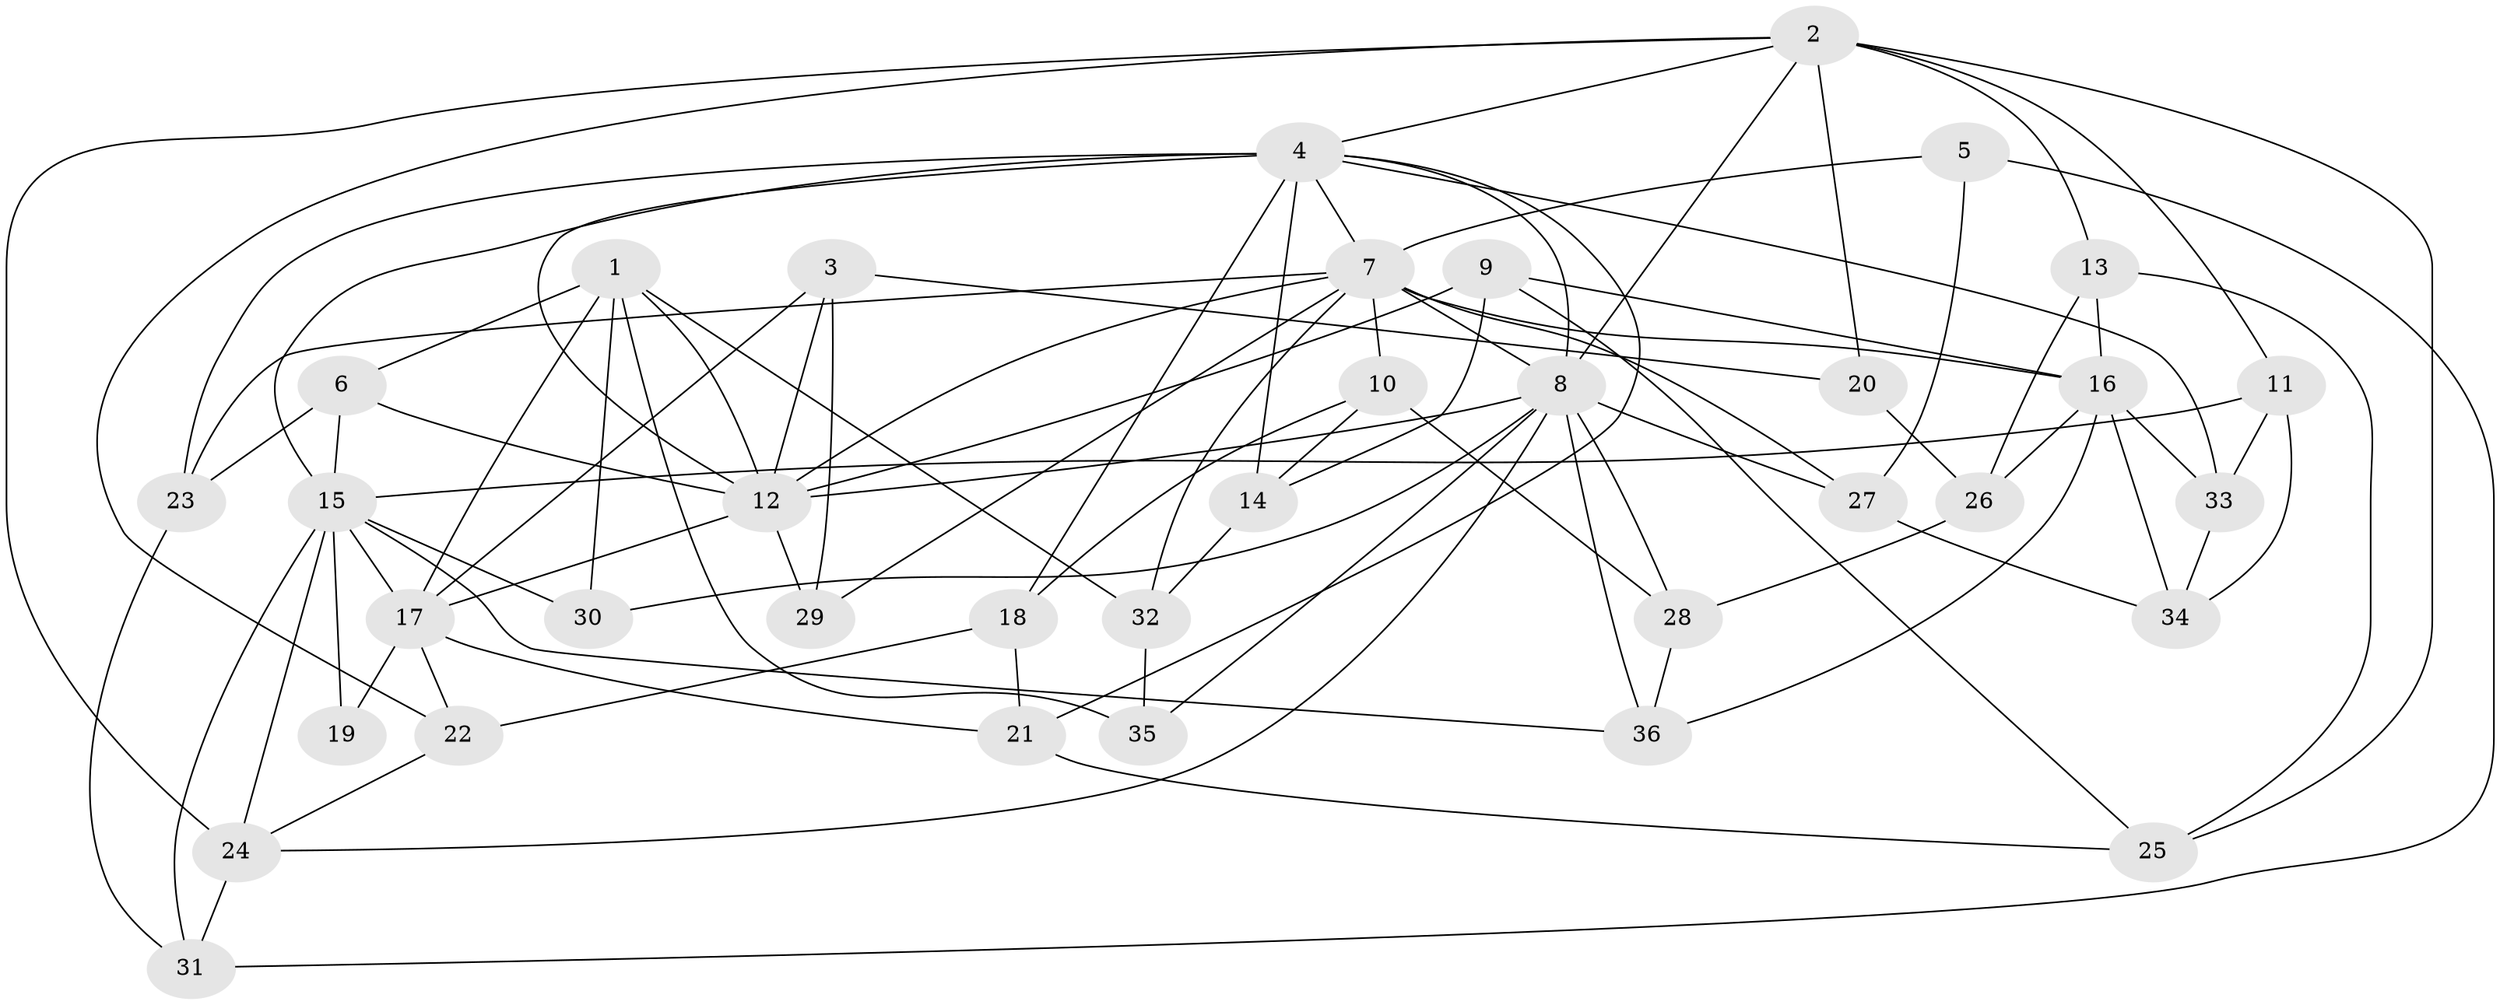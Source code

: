 // original degree distribution, {4: 1.0}
// Generated by graph-tools (version 1.1) at 2025/38/03/09/25 02:38:09]
// undirected, 36 vertices, 89 edges
graph export_dot {
graph [start="1"]
  node [color=gray90,style=filled];
  1;
  2;
  3;
  4;
  5;
  6;
  7;
  8;
  9;
  10;
  11;
  12;
  13;
  14;
  15;
  16;
  17;
  18;
  19;
  20;
  21;
  22;
  23;
  24;
  25;
  26;
  27;
  28;
  29;
  30;
  31;
  32;
  33;
  34;
  35;
  36;
  1 -- 6 [weight=1.0];
  1 -- 12 [weight=1.0];
  1 -- 17 [weight=1.0];
  1 -- 30 [weight=2.0];
  1 -- 32 [weight=1.0];
  1 -- 35 [weight=2.0];
  2 -- 4 [weight=1.0];
  2 -- 8 [weight=1.0];
  2 -- 11 [weight=1.0];
  2 -- 13 [weight=1.0];
  2 -- 20 [weight=2.0];
  2 -- 22 [weight=1.0];
  2 -- 24 [weight=2.0];
  2 -- 25 [weight=1.0];
  3 -- 12 [weight=1.0];
  3 -- 17 [weight=1.0];
  3 -- 20 [weight=1.0];
  3 -- 29 [weight=1.0];
  4 -- 7 [weight=1.0];
  4 -- 8 [weight=1.0];
  4 -- 12 [weight=1.0];
  4 -- 14 [weight=1.0];
  4 -- 15 [weight=1.0];
  4 -- 18 [weight=1.0];
  4 -- 21 [weight=1.0];
  4 -- 23 [weight=1.0];
  4 -- 33 [weight=1.0];
  5 -- 7 [weight=2.0];
  5 -- 27 [weight=1.0];
  5 -- 31 [weight=1.0];
  6 -- 12 [weight=1.0];
  6 -- 15 [weight=1.0];
  6 -- 23 [weight=1.0];
  7 -- 8 [weight=1.0];
  7 -- 10 [weight=1.0];
  7 -- 12 [weight=1.0];
  7 -- 16 [weight=2.0];
  7 -- 23 [weight=1.0];
  7 -- 27 [weight=1.0];
  7 -- 29 [weight=1.0];
  7 -- 32 [weight=1.0];
  8 -- 12 [weight=1.0];
  8 -- 24 [weight=1.0];
  8 -- 27 [weight=1.0];
  8 -- 28 [weight=1.0];
  8 -- 30 [weight=1.0];
  8 -- 35 [weight=1.0];
  8 -- 36 [weight=1.0];
  9 -- 12 [weight=1.0];
  9 -- 14 [weight=1.0];
  9 -- 16 [weight=1.0];
  9 -- 25 [weight=1.0];
  10 -- 14 [weight=1.0];
  10 -- 18 [weight=1.0];
  10 -- 28 [weight=1.0];
  11 -- 15 [weight=1.0];
  11 -- 33 [weight=1.0];
  11 -- 34 [weight=1.0];
  12 -- 17 [weight=1.0];
  12 -- 29 [weight=2.0];
  13 -- 16 [weight=1.0];
  13 -- 25 [weight=1.0];
  13 -- 26 [weight=1.0];
  14 -- 32 [weight=1.0];
  15 -- 17 [weight=1.0];
  15 -- 19 [weight=2.0];
  15 -- 24 [weight=1.0];
  15 -- 30 [weight=1.0];
  15 -- 31 [weight=1.0];
  15 -- 36 [weight=1.0];
  16 -- 26 [weight=1.0];
  16 -- 33 [weight=1.0];
  16 -- 34 [weight=1.0];
  16 -- 36 [weight=1.0];
  17 -- 19 [weight=2.0];
  17 -- 21 [weight=1.0];
  17 -- 22 [weight=1.0];
  18 -- 21 [weight=1.0];
  18 -- 22 [weight=1.0];
  20 -- 26 [weight=1.0];
  21 -- 25 [weight=1.0];
  22 -- 24 [weight=1.0];
  23 -- 31 [weight=1.0];
  24 -- 31 [weight=1.0];
  26 -- 28 [weight=1.0];
  27 -- 34 [weight=1.0];
  28 -- 36 [weight=1.0];
  32 -- 35 [weight=1.0];
  33 -- 34 [weight=1.0];
}
